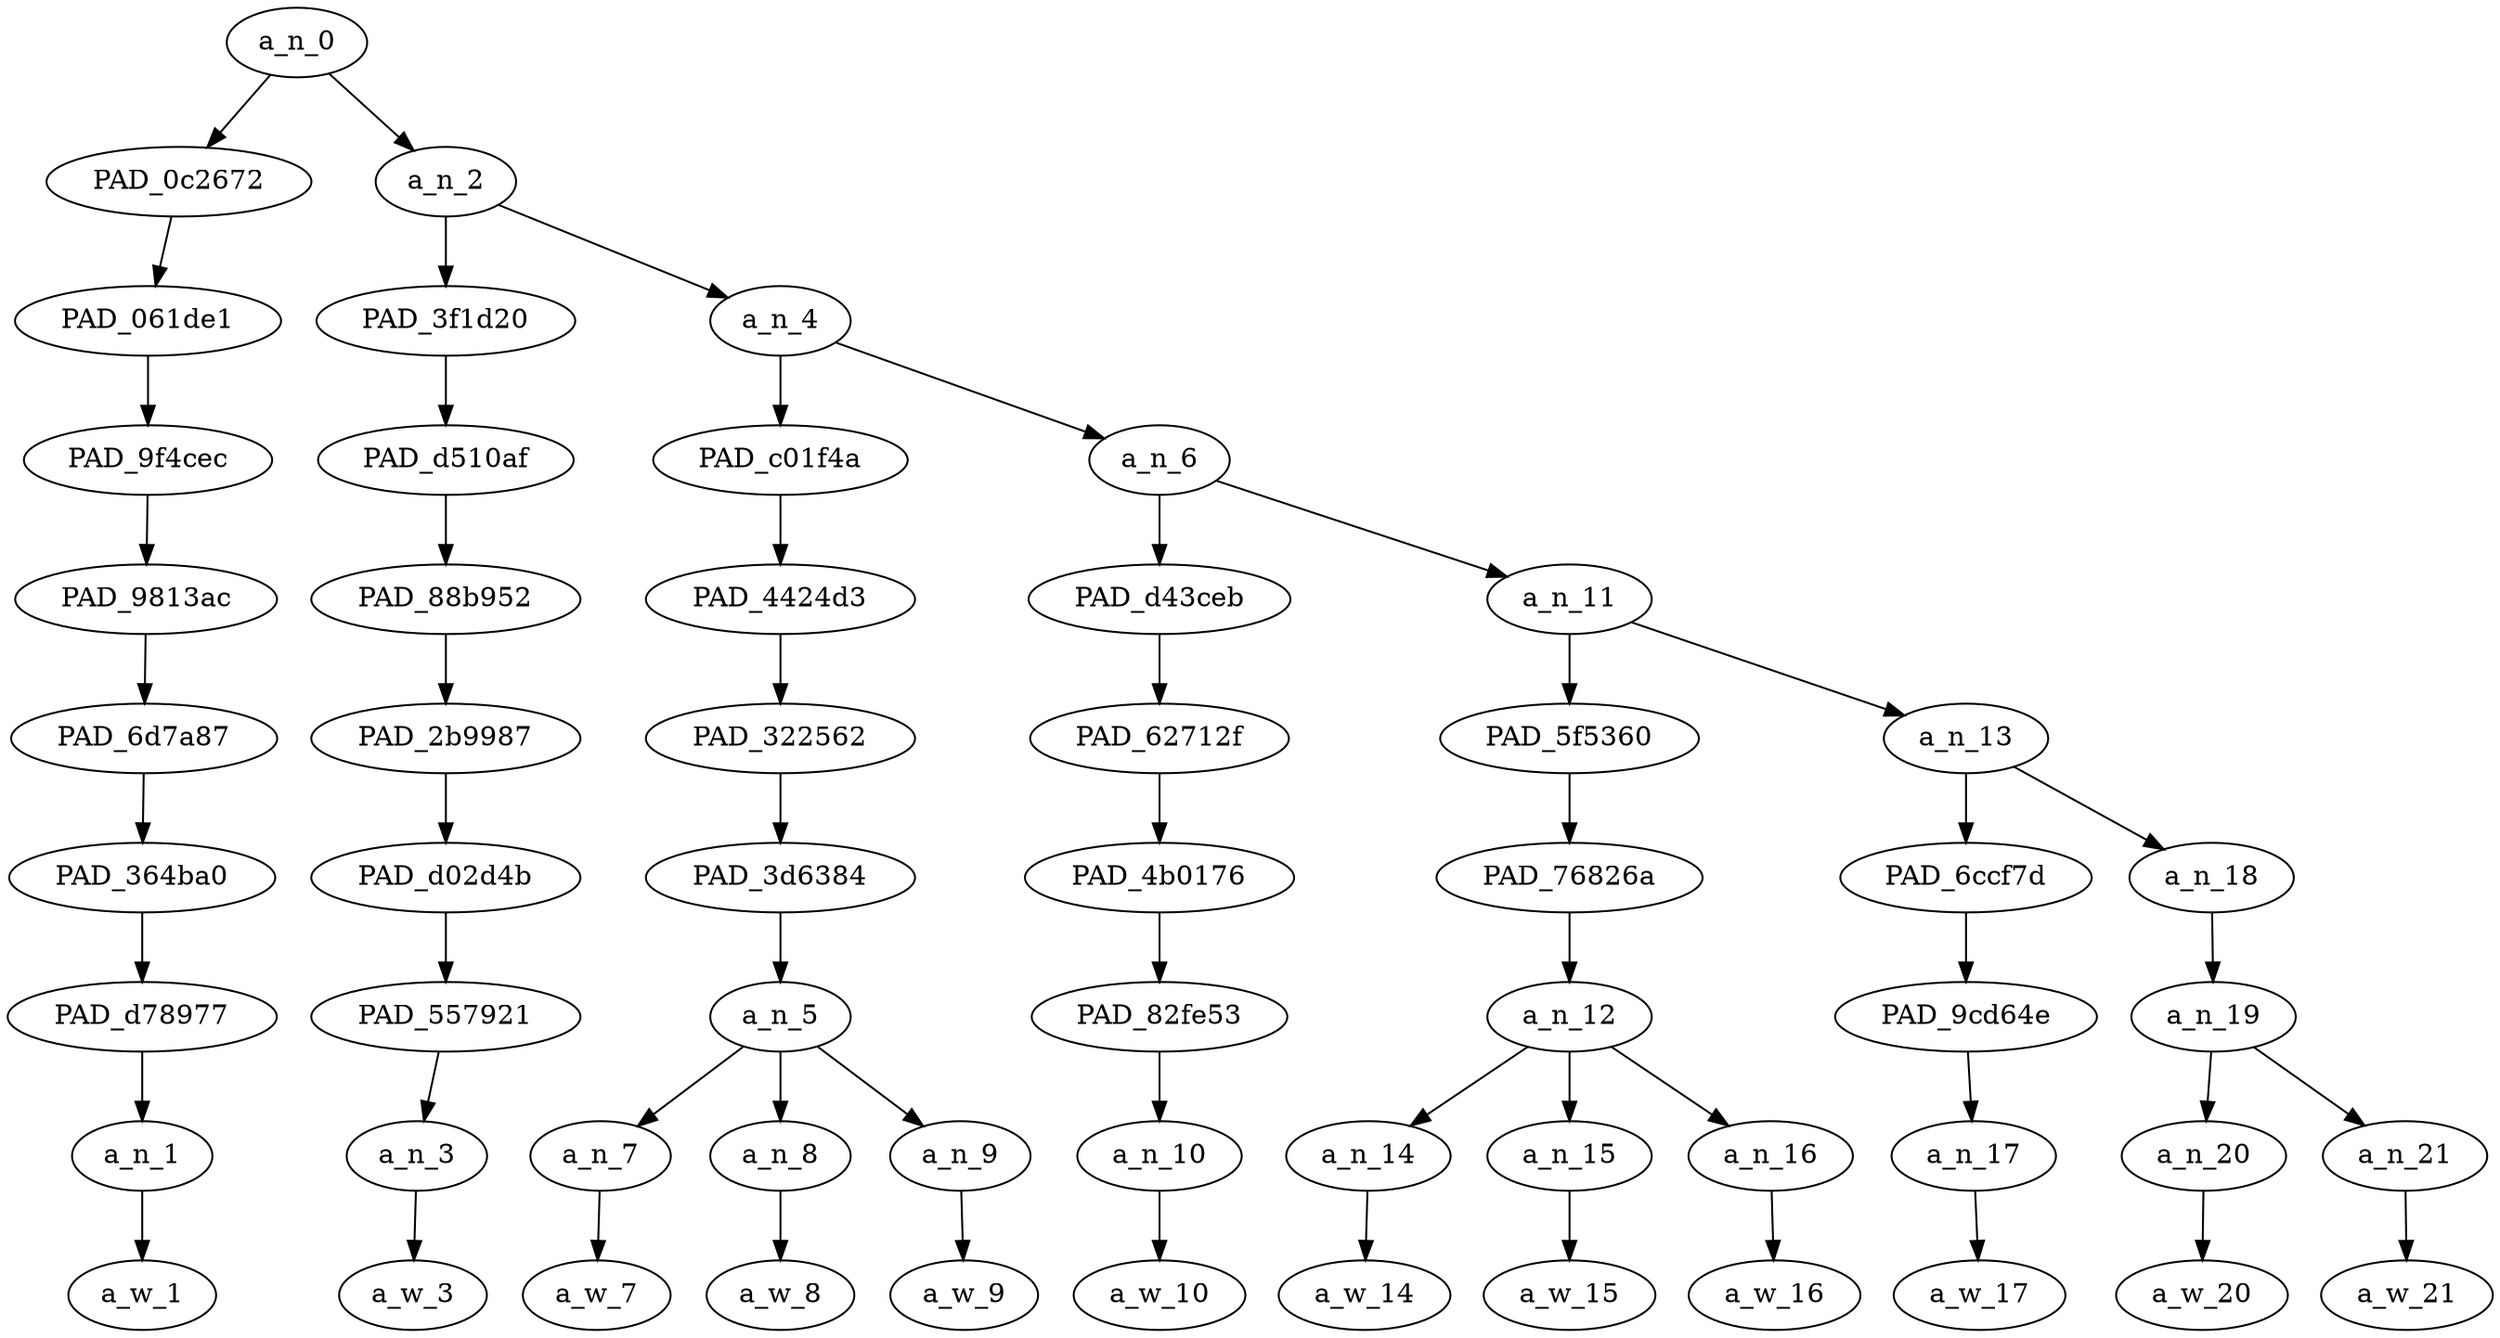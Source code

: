 strict digraph "" {
	a_n_0	[div_dir=-1,
		index=0,
		level=9,
		pos="1.4609375,9!",
		text_span="[0, 1, 2, 3, 4, 5, 6, 7, 8, 9, 10, 11]",
		value=0.99999999];
	PAD_0c2672	[div_dir=-1,
		index=0,
		level=8,
		pos="0.0,8!",
		text_span="[0]",
		value=0.05927600];
	a_n_0 -> PAD_0c2672;
	a_n_2	[div_dir=-1,
		index=1,
		level=8,
		pos="2.921875,8!",
		text_span="[1, 2, 3, 4, 5, 6, 7, 8, 9, 10, 11]",
		value=0.94063894];
	a_n_0 -> a_n_2;
	PAD_061de1	[div_dir=-1,
		index=0,
		level=7,
		pos="0.0,7!",
		text_span="[0]",
		value=0.05927600];
	PAD_0c2672 -> PAD_061de1;
	PAD_9f4cec	[div_dir=-1,
		index=0,
		level=6,
		pos="0.0,6!",
		text_span="[0]",
		value=0.05927600];
	PAD_061de1 -> PAD_9f4cec;
	PAD_9813ac	[div_dir=-1,
		index=0,
		level=5,
		pos="0.0,5!",
		text_span="[0]",
		value=0.05927600];
	PAD_9f4cec -> PAD_9813ac;
	PAD_6d7a87	[div_dir=-1,
		index=0,
		level=4,
		pos="0.0,4!",
		text_span="[0]",
		value=0.05927600];
	PAD_9813ac -> PAD_6d7a87;
	PAD_364ba0	[div_dir=-1,
		index=0,
		level=3,
		pos="0.0,3!",
		text_span="[0]",
		value=0.05927600];
	PAD_6d7a87 -> PAD_364ba0;
	PAD_d78977	[div_dir=-1,
		index=0,
		level=2,
		pos="0.0,2!",
		text_span="[0]",
		value=0.05927600];
	PAD_364ba0 -> PAD_d78977;
	a_n_1	[div_dir=-1,
		index=0,
		level=1,
		pos="0.0,1!",
		text_span="[0]",
		value=0.05927600];
	PAD_d78977 -> a_n_1;
	a_w_1	[div_dir=0,
		index=0,
		level=0,
		pos="0,0!",
		text_span="[0]",
		value=it];
	a_n_1 -> a_w_1;
	PAD_3f1d20	[div_dir=1,
		index=1,
		level=7,
		pos="1.0,7!",
		text_span="[1]",
		value=0.07328323];
	a_n_2 -> PAD_3f1d20;
	a_n_4	[div_dir=-1,
		index=2,
		level=7,
		pos="4.84375,7!",
		text_span="[2, 3, 4, 5, 6, 7, 8, 9, 10, 11]",
		value=0.86732779];
	a_n_2 -> a_n_4;
	PAD_d510af	[div_dir=1,
		index=1,
		level=6,
		pos="1.0,6!",
		text_span="[1]",
		value=0.07328323];
	PAD_3f1d20 -> PAD_d510af;
	PAD_88b952	[div_dir=1,
		index=1,
		level=5,
		pos="1.0,5!",
		text_span="[1]",
		value=0.07328323];
	PAD_d510af -> PAD_88b952;
	PAD_2b9987	[div_dir=1,
		index=1,
		level=4,
		pos="1.0,4!",
		text_span="[1]",
		value=0.07328323];
	PAD_88b952 -> PAD_2b9987;
	PAD_d02d4b	[div_dir=1,
		index=1,
		level=3,
		pos="1.0,3!",
		text_span="[1]",
		value=0.07328323];
	PAD_2b9987 -> PAD_d02d4b;
	PAD_557921	[div_dir=1,
		index=1,
		level=2,
		pos="1.0,2!",
		text_span="[1]",
		value=0.07328323];
	PAD_d02d4b -> PAD_557921;
	a_n_3	[div_dir=1,
		index=1,
		level=1,
		pos="1.0,1!",
		text_span="[1]",
		value=0.07328323];
	PAD_557921 -> a_n_3;
	a_w_3	[div_dir=0,
		index=1,
		level=0,
		pos="1,0!",
		text_span="[1]",
		value=called];
	a_n_3 -> a_w_3;
	PAD_c01f4a	[div_dir=-1,
		index=2,
		level=6,
		pos="3.0,6!",
		text_span="[2, 3, 4]",
		value=0.45260750];
	a_n_4 -> PAD_c01f4a;
	a_n_6	[div_dir=-1,
		index=3,
		level=6,
		pos="6.6875,6!",
		text_span="[5, 6, 7, 8, 9, 10, 11]",
		value=0.41447811];
	a_n_4 -> a_n_6;
	PAD_4424d3	[div_dir=-1,
		index=2,
		level=5,
		pos="3.0,5!",
		text_span="[2, 3, 4]",
		value=0.45260750];
	PAD_c01f4a -> PAD_4424d3;
	PAD_322562	[div_dir=-1,
		index=2,
		level=4,
		pos="3.0,4!",
		text_span="[2, 3, 4]",
		value=0.45260750];
	PAD_4424d3 -> PAD_322562;
	PAD_3d6384	[div_dir=-1,
		index=2,
		level=3,
		pos="3.0,3!",
		text_span="[2, 3, 4]",
		value=0.45260750];
	PAD_322562 -> PAD_3d6384;
	a_n_5	[div_dir=-1,
		index=2,
		level=2,
		pos="3.0,2!",
		text_span="[2, 3, 4]",
		value=0.45260750];
	PAD_3d6384 -> a_n_5;
	a_n_7	[div_dir=1,
		index=2,
		level=1,
		pos="2.0,1!",
		text_span="[2]",
		value=0.23042839];
	a_n_5 -> a_n_7;
	a_n_8	[div_dir=-1,
		index=3,
		level=1,
		pos="3.0,1!",
		text_span="[3]",
		value=0.11673260];
	a_n_5 -> a_n_8;
	a_n_9	[div_dir=1,
		index=4,
		level=1,
		pos="4.0,1!",
		text_span="[4]",
		value=0.10539185];
	a_n_5 -> a_n_9;
	a_w_7	[div_dir=0,
		index=2,
		level=0,
		pos="2,0!",
		text_span="[2]",
		value=hijrah];
	a_n_7 -> a_w_7;
	a_w_8	[div_dir=0,
		index=3,
		level=0,
		pos="3,0!",
		text_span="[3]",
		value=islamic];
	a_n_8 -> a_w_8;
	a_w_9	[div_dir=0,
		index=4,
		level=0,
		pos="4,0!",
		text_span="[4]",
		value=migration];
	a_n_9 -> a_w_9;
	PAD_d43ceb	[div_dir=1,
		index=3,
		level=5,
		pos="5.0,5!",
		text_span="[5]",
		value=0.04659265];
	a_n_6 -> PAD_d43ceb;
	a_n_11	[div_dir=-1,
		index=4,
		level=5,
		pos="8.375,5!",
		text_span="[6, 7, 8, 9, 10, 11]",
		value=0.36761357];
	a_n_6 -> a_n_11;
	PAD_62712f	[div_dir=1,
		index=3,
		level=4,
		pos="5.0,4!",
		text_span="[5]",
		value=0.04659265];
	PAD_d43ceb -> PAD_62712f;
	PAD_4b0176	[div_dir=1,
		index=3,
		level=3,
		pos="5.0,3!",
		text_span="[5]",
		value=0.04659265];
	PAD_62712f -> PAD_4b0176;
	PAD_82fe53	[div_dir=1,
		index=3,
		level=2,
		pos="5.0,2!",
		text_span="[5]",
		value=0.04659265];
	PAD_4b0176 -> PAD_82fe53;
	a_n_10	[div_dir=1,
		index=5,
		level=1,
		pos="5.0,1!",
		text_span="[5]",
		value=0.04659265];
	PAD_82fe53 -> a_n_10;
	a_w_10	[div_dir=0,
		index=5,
		level=0,
		pos="5,0!",
		text_span="[5]",
		value=for];
	a_n_10 -> a_w_10;
	PAD_5f5360	[div_dir=-1,
		index=4,
		level=4,
		pos="7.0,4!",
		text_span="[6, 7, 8]",
		value=0.13980640];
	a_n_11 -> PAD_5f5360;
	a_n_13	[div_dir=-1,
		index=5,
		level=4,
		pos="9.75,4!",
		text_span="[9, 10, 11]",
		value=0.22750597];
	a_n_11 -> a_n_13;
	PAD_76826a	[div_dir=-1,
		index=4,
		level=3,
		pos="7.0,3!",
		text_span="[6, 7, 8]",
		value=0.13980640];
	PAD_5f5360 -> PAD_76826a;
	a_n_12	[div_dir=-1,
		index=4,
		level=2,
		pos="7.0,2!",
		text_span="[6, 7, 8]",
		value=0.13980640];
	PAD_76826a -> a_n_12;
	a_n_14	[div_dir=-1,
		index=6,
		level=1,
		pos="6.0,1!",
		text_span="[6]",
		value=0.03705505];
	a_n_12 -> a_n_14;
	a_n_15	[div_dir=1,
		index=7,
		level=1,
		pos="7.0,1!",
		text_span="[7]",
		value=0.04664935];
	a_n_12 -> a_n_15;
	a_n_16	[div_dir=-1,
		index=8,
		level=1,
		pos="8.0,1!",
		text_span="[8]",
		value=0.05593844];
	a_n_12 -> a_n_16;
	a_w_14	[div_dir=0,
		index=6,
		level=0,
		pos="6,0!",
		text_span="[6]",
		value=the];
	a_n_14 -> a_w_14;
	a_w_15	[div_dir=0,
		index=7,
		level=0,
		pos="7,0!",
		text_span="[7]",
		value=sole];
	a_n_15 -> a_w_15;
	a_w_16	[div_dir=0,
		index=8,
		level=0,
		pos="8,0!",
		text_span="[8]",
		value=purpose];
	a_n_16 -> a_w_16;
	PAD_6ccf7d	[div_dir=1,
		index=5,
		level=3,
		pos="9.0,3!",
		text_span="[9]",
		value=0.03889664];
	a_n_13 -> PAD_6ccf7d;
	a_n_18	[div_dir=-1,
		index=6,
		level=3,
		pos="10.5,3!",
		text_span="[10, 11]",
		value=0.18834455];
	a_n_13 -> a_n_18;
	PAD_9cd64e	[div_dir=1,
		index=5,
		level=2,
		pos="9.0,2!",
		text_span="[9]",
		value=0.03889664];
	PAD_6ccf7d -> PAD_9cd64e;
	a_n_17	[div_dir=1,
		index=9,
		level=1,
		pos="9.0,1!",
		text_span="[9]",
		value=0.03889664];
	PAD_9cd64e -> a_n_17;
	a_w_17	[div_dir=0,
		index=9,
		level=0,
		pos="9,0!",
		text_span="[9]",
		value=of];
	a_n_17 -> a_w_17;
	a_n_19	[div_dir=-1,
		index=6,
		level=2,
		pos="10.5,2!",
		text_span="[10, 11]",
		value=0.18797235];
	a_n_18 -> a_n_19;
	a_n_20	[div_dir=1,
		index=10,
		level=1,
		pos="10.0,1!",
		text_span="[10]",
		value=0.07880068];
	a_n_19 -> a_n_20;
	a_n_21	[div_dir=-1,
		index=11,
		level=1,
		pos="11.0,1!",
		text_span="[11]",
		value=0.10879948];
	a_n_19 -> a_n_21;
	a_w_20	[div_dir=0,
		index=10,
		level=0,
		pos="10,0!",
		text_span="[10]",
		value=spreading];
	a_n_20 -> a_w_20;
	a_w_21	[div_dir=0,
		index=11,
		level=0,
		pos="11,0!",
		text_span="[11]",
		value=islam];
	a_n_21 -> a_w_21;
}
